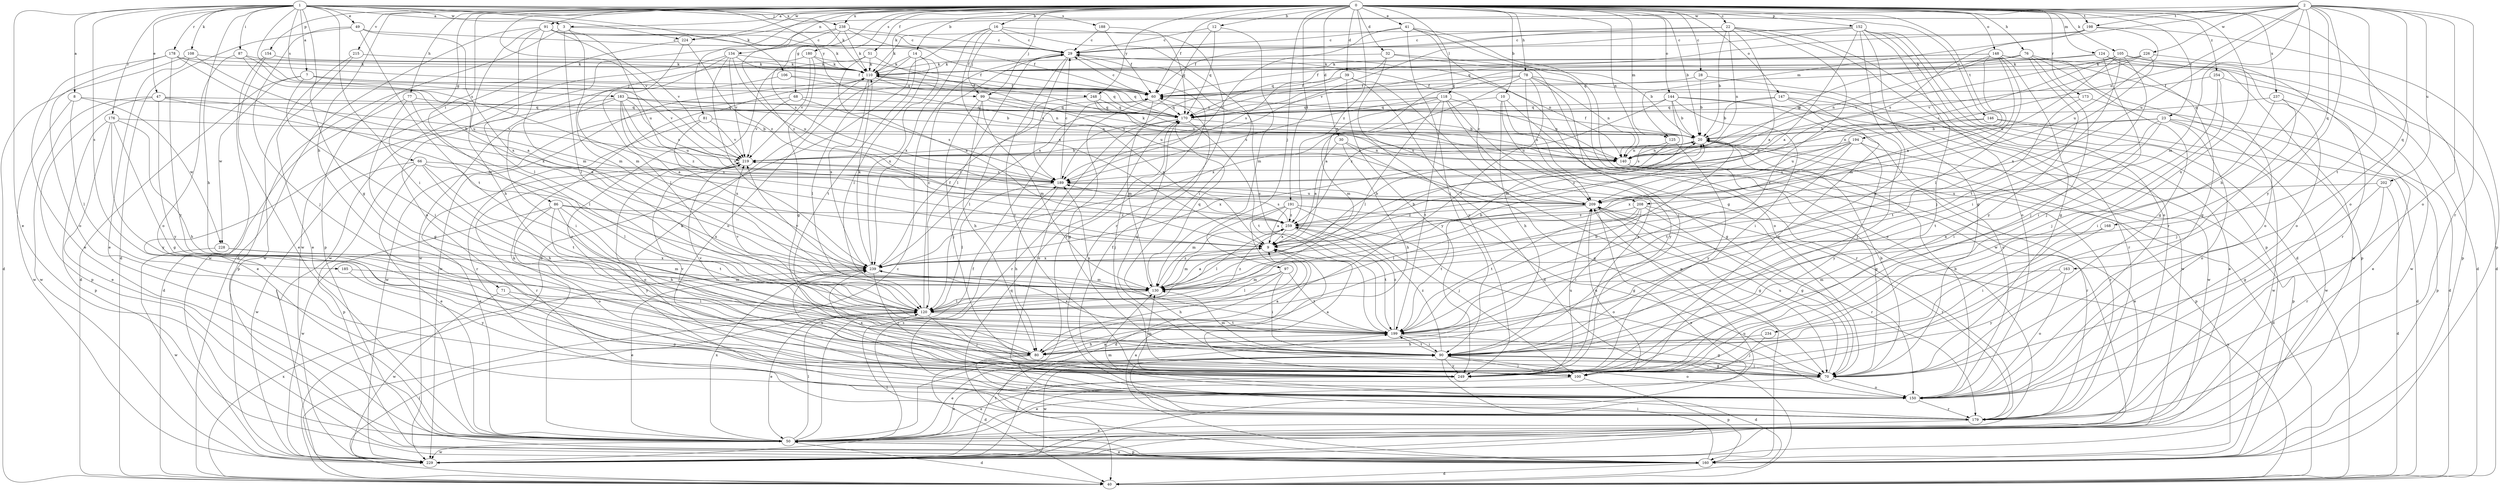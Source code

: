 strict digraph  {
0;
1;
2;
3;
7;
8;
9;
10;
12;
14;
16;
20;
22;
23;
28;
29;
30;
32;
39;
40;
41;
47;
49;
50;
51;
60;
66;
68;
70;
71;
76;
77;
78;
80;
81;
86;
87;
90;
91;
97;
99;
100;
105;
106;
108;
110;
118;
120;
124;
125;
130;
134;
140;
144;
146;
147;
148;
150;
152;
154;
160;
163;
168;
170;
173;
176;
178;
179;
180;
183;
185;
188;
189;
191;
194;
198;
199;
202;
208;
209;
215;
219;
224;
226;
228;
229;
234;
237;
238;
239;
248;
249;
254;
259;
0 -> 3  [label=a];
0 -> 10  [label=b];
0 -> 12  [label=b];
0 -> 14  [label=b];
0 -> 16  [label=b];
0 -> 20  [label=b];
0 -> 22  [label=c];
0 -> 23  [label=c];
0 -> 28  [label=c];
0 -> 30  [label=d];
0 -> 32  [label=d];
0 -> 39  [label=d];
0 -> 41  [label=e];
0 -> 51  [label=f];
0 -> 60  [label=f];
0 -> 66  [label=g];
0 -> 68  [label=g];
0 -> 71  [label=h];
0 -> 76  [label=h];
0 -> 77  [label=h];
0 -> 78  [label=h];
0 -> 81  [label=i];
0 -> 86  [label=i];
0 -> 91  [label=j];
0 -> 97  [label=j];
0 -> 99  [label=j];
0 -> 105  [label=k];
0 -> 118  [label=l];
0 -> 124  [label=m];
0 -> 125  [label=m];
0 -> 134  [label=n];
0 -> 140  [label=n];
0 -> 144  [label=o];
0 -> 146  [label=o];
0 -> 147  [label=o];
0 -> 148  [label=o];
0 -> 150  [label=o];
0 -> 152  [label=p];
0 -> 154  [label=p];
0 -> 173  [label=r];
0 -> 180  [label=s];
0 -> 191  [label=t];
0 -> 194  [label=t];
0 -> 198  [label=t];
0 -> 215  [label=v];
0 -> 219  [label=v];
0 -> 224  [label=w];
0 -> 234  [label=x];
0 -> 237  [label=x];
0 -> 238  [label=x];
0 -> 248  [label=y];
0 -> 254  [label=z];
0 -> 259  [label=z];
1 -> 3  [label=a];
1 -> 7  [label=a];
1 -> 8  [label=a];
1 -> 47  [label=e];
1 -> 49  [label=e];
1 -> 50  [label=e];
1 -> 70  [label=g];
1 -> 80  [label=h];
1 -> 87  [label=i];
1 -> 90  [label=i];
1 -> 106  [label=k];
1 -> 108  [label=k];
1 -> 110  [label=k];
1 -> 176  [label=r];
1 -> 178  [label=r];
1 -> 183  [label=s];
1 -> 185  [label=s];
1 -> 188  [label=s];
1 -> 189  [label=s];
1 -> 224  [label=w];
1 -> 238  [label=x];
1 -> 248  [label=y];
2 -> 80  [label=h];
2 -> 110  [label=k];
2 -> 125  [label=m];
2 -> 130  [label=m];
2 -> 140  [label=n];
2 -> 150  [label=o];
2 -> 163  [label=q];
2 -> 168  [label=q];
2 -> 179  [label=r];
2 -> 198  [label=t];
2 -> 199  [label=t];
2 -> 202  [label=u];
2 -> 208  [label=u];
2 -> 224  [label=w];
2 -> 226  [label=w];
2 -> 249  [label=y];
3 -> 29  [label=c];
3 -> 120  [label=l];
3 -> 130  [label=m];
3 -> 160  [label=p];
3 -> 208  [label=u];
7 -> 40  [label=d];
7 -> 90  [label=i];
7 -> 99  [label=j];
7 -> 170  [label=q];
7 -> 219  [label=v];
7 -> 228  [label=w];
8 -> 120  [label=l];
8 -> 170  [label=q];
8 -> 228  [label=w];
8 -> 229  [label=w];
9 -> 20  [label=b];
9 -> 130  [label=m];
9 -> 239  [label=x];
10 -> 80  [label=h];
10 -> 170  [label=q];
10 -> 179  [label=r];
10 -> 209  [label=u];
10 -> 249  [label=y];
12 -> 29  [label=c];
12 -> 130  [label=m];
12 -> 170  [label=q];
12 -> 239  [label=x];
14 -> 110  [label=k];
14 -> 120  [label=l];
14 -> 150  [label=o];
14 -> 199  [label=t];
14 -> 239  [label=x];
16 -> 9  [label=a];
16 -> 29  [label=c];
16 -> 40  [label=d];
16 -> 90  [label=i];
16 -> 99  [label=j];
16 -> 179  [label=r];
16 -> 239  [label=x];
20 -> 60  [label=f];
20 -> 140  [label=n];
20 -> 160  [label=p];
20 -> 179  [label=r];
20 -> 219  [label=v];
22 -> 9  [label=a];
22 -> 20  [label=b];
22 -> 29  [label=c];
22 -> 60  [label=f];
22 -> 140  [label=n];
22 -> 150  [label=o];
22 -> 179  [label=r];
22 -> 199  [label=t];
23 -> 20  [label=b];
23 -> 90  [label=i];
23 -> 140  [label=n];
23 -> 150  [label=o];
23 -> 160  [label=p];
23 -> 199  [label=t];
23 -> 229  [label=w];
28 -> 20  [label=b];
28 -> 60  [label=f];
28 -> 179  [label=r];
29 -> 110  [label=k];
29 -> 120  [label=l];
29 -> 140  [label=n];
29 -> 179  [label=r];
29 -> 189  [label=s];
29 -> 249  [label=y];
30 -> 9  [label=a];
30 -> 70  [label=g];
30 -> 80  [label=h];
30 -> 140  [label=n];
32 -> 20  [label=b];
32 -> 110  [label=k];
32 -> 150  [label=o];
32 -> 189  [label=s];
32 -> 249  [label=y];
39 -> 40  [label=d];
39 -> 60  [label=f];
39 -> 160  [label=p];
39 -> 189  [label=s];
39 -> 249  [label=y];
40 -> 29  [label=c];
40 -> 120  [label=l];
40 -> 209  [label=u];
40 -> 239  [label=x];
41 -> 29  [label=c];
41 -> 50  [label=e];
41 -> 70  [label=g];
41 -> 90  [label=i];
41 -> 189  [label=s];
41 -> 229  [label=w];
47 -> 9  [label=a];
47 -> 160  [label=p];
47 -> 170  [label=q];
47 -> 219  [label=v];
47 -> 229  [label=w];
47 -> 249  [label=y];
49 -> 29  [label=c];
49 -> 40  [label=d];
49 -> 100  [label=j];
49 -> 199  [label=t];
49 -> 239  [label=x];
50 -> 9  [label=a];
50 -> 40  [label=d];
50 -> 60  [label=f];
50 -> 110  [label=k];
50 -> 120  [label=l];
50 -> 160  [label=p];
50 -> 229  [label=w];
50 -> 239  [label=x];
51 -> 9  [label=a];
51 -> 110  [label=k];
51 -> 140  [label=n];
51 -> 179  [label=r];
60 -> 29  [label=c];
60 -> 70  [label=g];
60 -> 130  [label=m];
60 -> 170  [label=q];
66 -> 50  [label=e];
66 -> 80  [label=h];
66 -> 120  [label=l];
66 -> 160  [label=p];
66 -> 189  [label=s];
66 -> 199  [label=t];
66 -> 229  [label=w];
68 -> 170  [label=q];
68 -> 189  [label=s];
68 -> 219  [label=v];
68 -> 229  [label=w];
70 -> 20  [label=b];
70 -> 50  [label=e];
70 -> 90  [label=i];
70 -> 150  [label=o];
70 -> 209  [label=u];
70 -> 219  [label=v];
71 -> 120  [label=l];
71 -> 150  [label=o];
71 -> 229  [label=w];
76 -> 60  [label=f];
76 -> 70  [label=g];
76 -> 100  [label=j];
76 -> 110  [label=k];
76 -> 140  [label=n];
76 -> 150  [label=o];
76 -> 249  [label=y];
77 -> 40  [label=d];
77 -> 70  [label=g];
77 -> 120  [label=l];
77 -> 170  [label=q];
78 -> 9  [label=a];
78 -> 60  [label=f];
78 -> 90  [label=i];
78 -> 120  [label=l];
78 -> 140  [label=n];
78 -> 209  [label=u];
78 -> 229  [label=w];
78 -> 239  [label=x];
80 -> 9  [label=a];
80 -> 40  [label=d];
80 -> 179  [label=r];
80 -> 219  [label=v];
81 -> 20  [label=b];
81 -> 179  [label=r];
81 -> 219  [label=v];
81 -> 239  [label=x];
86 -> 80  [label=h];
86 -> 150  [label=o];
86 -> 199  [label=t];
86 -> 229  [label=w];
86 -> 239  [label=x];
86 -> 249  [label=y];
86 -> 259  [label=z];
87 -> 110  [label=k];
87 -> 150  [label=o];
87 -> 209  [label=u];
87 -> 239  [label=x];
90 -> 40  [label=d];
90 -> 50  [label=e];
90 -> 70  [label=g];
90 -> 100  [label=j];
90 -> 130  [label=m];
90 -> 150  [label=o];
90 -> 170  [label=q];
90 -> 199  [label=t];
90 -> 229  [label=w];
90 -> 249  [label=y];
90 -> 259  [label=z];
91 -> 29  [label=c];
91 -> 40  [label=d];
91 -> 60  [label=f];
91 -> 80  [label=h];
91 -> 110  [label=k];
91 -> 120  [label=l];
91 -> 130  [label=m];
91 -> 219  [label=v];
97 -> 80  [label=h];
97 -> 90  [label=i];
97 -> 120  [label=l];
97 -> 130  [label=m];
97 -> 199  [label=t];
99 -> 9  [label=a];
99 -> 80  [label=h];
99 -> 100  [label=j];
99 -> 130  [label=m];
99 -> 140  [label=n];
99 -> 170  [label=q];
100 -> 50  [label=e];
100 -> 110  [label=k];
100 -> 160  [label=p];
100 -> 209  [label=u];
100 -> 239  [label=x];
105 -> 90  [label=i];
105 -> 110  [label=k];
105 -> 150  [label=o];
105 -> 179  [label=r];
105 -> 189  [label=s];
105 -> 199  [label=t];
105 -> 209  [label=u];
105 -> 219  [label=v];
106 -> 60  [label=f];
106 -> 140  [label=n];
106 -> 160  [label=p];
108 -> 9  [label=a];
108 -> 40  [label=d];
108 -> 50  [label=e];
108 -> 110  [label=k];
110 -> 60  [label=f];
110 -> 120  [label=l];
110 -> 170  [label=q];
110 -> 209  [label=u];
110 -> 229  [label=w];
110 -> 239  [label=x];
118 -> 70  [label=g];
118 -> 120  [label=l];
118 -> 130  [label=m];
118 -> 140  [label=n];
118 -> 170  [label=q];
118 -> 189  [label=s];
118 -> 199  [label=t];
118 -> 249  [label=y];
120 -> 29  [label=c];
120 -> 50  [label=e];
120 -> 100  [label=j];
120 -> 199  [label=t];
120 -> 219  [label=v];
120 -> 259  [label=z];
124 -> 40  [label=d];
124 -> 70  [label=g];
124 -> 100  [label=j];
124 -> 110  [label=k];
124 -> 170  [label=q];
124 -> 229  [label=w];
125 -> 140  [label=n];
125 -> 189  [label=s];
125 -> 239  [label=x];
125 -> 249  [label=y];
130 -> 9  [label=a];
130 -> 20  [label=b];
130 -> 120  [label=l];
130 -> 170  [label=q];
130 -> 219  [label=v];
130 -> 259  [label=z];
134 -> 60  [label=f];
134 -> 110  [label=k];
134 -> 120  [label=l];
134 -> 209  [label=u];
134 -> 219  [label=v];
134 -> 229  [label=w];
134 -> 239  [label=x];
140 -> 40  [label=d];
140 -> 50  [label=e];
140 -> 70  [label=g];
140 -> 110  [label=k];
140 -> 179  [label=r];
144 -> 20  [label=b];
144 -> 90  [label=i];
144 -> 130  [label=m];
144 -> 150  [label=o];
144 -> 170  [label=q];
144 -> 229  [label=w];
144 -> 259  [label=z];
146 -> 20  [label=b];
146 -> 40  [label=d];
146 -> 209  [label=u];
146 -> 229  [label=w];
147 -> 20  [label=b];
147 -> 50  [label=e];
147 -> 100  [label=j];
147 -> 170  [label=q];
147 -> 249  [label=y];
148 -> 9  [label=a];
148 -> 40  [label=d];
148 -> 70  [label=g];
148 -> 110  [label=k];
148 -> 120  [label=l];
148 -> 130  [label=m];
148 -> 140  [label=n];
148 -> 160  [label=p];
148 -> 170  [label=q];
150 -> 20  [label=b];
150 -> 60  [label=f];
150 -> 179  [label=r];
152 -> 9  [label=a];
152 -> 29  [label=c];
152 -> 40  [label=d];
152 -> 70  [label=g];
152 -> 80  [label=h];
152 -> 100  [label=j];
152 -> 110  [label=k];
152 -> 150  [label=o];
152 -> 160  [label=p];
152 -> 219  [label=v];
154 -> 50  [label=e];
154 -> 110  [label=k];
154 -> 229  [label=w];
160 -> 9  [label=a];
160 -> 40  [label=d];
160 -> 50  [label=e];
160 -> 90  [label=i];
160 -> 120  [label=l];
160 -> 170  [label=q];
163 -> 130  [label=m];
163 -> 150  [label=o];
163 -> 249  [label=y];
168 -> 9  [label=a];
168 -> 90  [label=i];
170 -> 20  [label=b];
170 -> 100  [label=j];
170 -> 150  [label=o];
170 -> 179  [label=r];
170 -> 199  [label=t];
173 -> 40  [label=d];
173 -> 170  [label=q];
173 -> 199  [label=t];
176 -> 20  [label=b];
176 -> 50  [label=e];
176 -> 70  [label=g];
176 -> 80  [label=h];
176 -> 160  [label=p];
176 -> 249  [label=y];
178 -> 50  [label=e];
178 -> 110  [label=k];
178 -> 130  [label=m];
178 -> 150  [label=o];
178 -> 170  [label=q];
178 -> 249  [label=y];
179 -> 50  [label=e];
179 -> 130  [label=m];
180 -> 60  [label=f];
180 -> 70  [label=g];
180 -> 110  [label=k];
180 -> 219  [label=v];
180 -> 229  [label=w];
183 -> 9  [label=a];
183 -> 20  [label=b];
183 -> 50  [label=e];
183 -> 90  [label=i];
183 -> 140  [label=n];
183 -> 170  [label=q];
183 -> 189  [label=s];
183 -> 209  [label=u];
183 -> 259  [label=z];
185 -> 130  [label=m];
185 -> 249  [label=y];
188 -> 29  [label=c];
188 -> 60  [label=f];
188 -> 170  [label=q];
189 -> 29  [label=c];
189 -> 80  [label=h];
189 -> 120  [label=l];
189 -> 209  [label=u];
189 -> 219  [label=v];
191 -> 9  [label=a];
191 -> 40  [label=d];
191 -> 70  [label=g];
191 -> 100  [label=j];
191 -> 130  [label=m];
191 -> 259  [label=z];
194 -> 140  [label=n];
194 -> 160  [label=p];
194 -> 199  [label=t];
194 -> 209  [label=u];
194 -> 239  [label=x];
194 -> 249  [label=y];
194 -> 259  [label=z];
198 -> 29  [label=c];
198 -> 160  [label=p];
198 -> 170  [label=q];
198 -> 189  [label=s];
198 -> 209  [label=u];
199 -> 20  [label=b];
199 -> 29  [label=c];
199 -> 70  [label=g];
199 -> 80  [label=h];
199 -> 90  [label=i];
199 -> 189  [label=s];
199 -> 239  [label=x];
199 -> 259  [label=z];
202 -> 40  [label=d];
202 -> 70  [label=g];
202 -> 179  [label=r];
202 -> 209  [label=u];
208 -> 70  [label=g];
208 -> 90  [label=i];
208 -> 120  [label=l];
208 -> 179  [label=r];
208 -> 199  [label=t];
208 -> 259  [label=z];
209 -> 29  [label=c];
209 -> 50  [label=e];
209 -> 70  [label=g];
209 -> 179  [label=r];
209 -> 199  [label=t];
209 -> 259  [label=z];
215 -> 50  [label=e];
215 -> 110  [label=k];
215 -> 229  [label=w];
219 -> 20  [label=b];
219 -> 50  [label=e];
219 -> 150  [label=o];
219 -> 179  [label=r];
219 -> 189  [label=s];
224 -> 130  [label=m];
224 -> 229  [label=w];
224 -> 259  [label=z];
226 -> 110  [label=k];
226 -> 160  [label=p];
226 -> 170  [label=q];
226 -> 219  [label=v];
226 -> 239  [label=x];
228 -> 130  [label=m];
228 -> 229  [label=w];
228 -> 239  [label=x];
229 -> 90  [label=i];
229 -> 189  [label=s];
229 -> 199  [label=t];
229 -> 209  [label=u];
234 -> 80  [label=h];
234 -> 100  [label=j];
237 -> 50  [label=e];
237 -> 90  [label=i];
237 -> 100  [label=j];
237 -> 170  [label=q];
238 -> 29  [label=c];
238 -> 60  [label=f];
238 -> 110  [label=k];
238 -> 150  [label=o];
238 -> 189  [label=s];
238 -> 259  [label=z];
239 -> 20  [label=b];
239 -> 50  [label=e];
239 -> 60  [label=f];
239 -> 100  [label=j];
239 -> 110  [label=k];
239 -> 130  [label=m];
248 -> 120  [label=l];
248 -> 140  [label=n];
248 -> 170  [label=q];
248 -> 209  [label=u];
249 -> 9  [label=a];
249 -> 50  [label=e];
249 -> 130  [label=m];
249 -> 209  [label=u];
249 -> 239  [label=x];
254 -> 60  [label=f];
254 -> 90  [label=i];
254 -> 100  [label=j];
254 -> 229  [label=w];
259 -> 9  [label=a];
259 -> 120  [label=l];
259 -> 150  [label=o];
259 -> 189  [label=s];
259 -> 199  [label=t];
}
